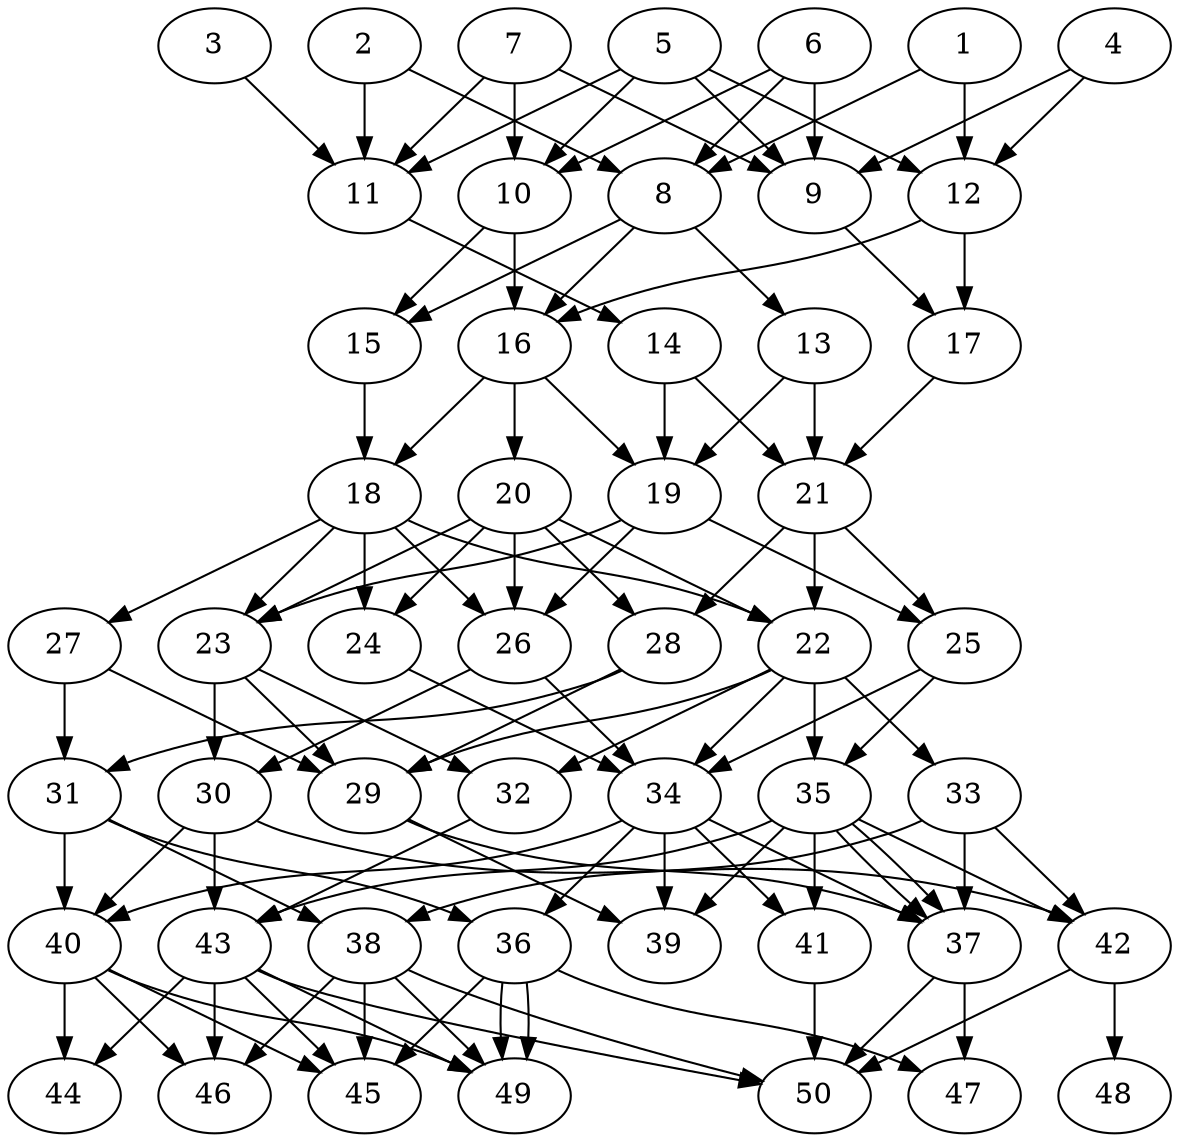 // DAG automatically generated by daggen at Thu Oct  3 14:07:57 2019
// ./daggen --dot -n 50 --ccr 0.4 --fat 0.5 --regular 0.7 --density 0.6 --mindata 5242880 --maxdata 52428800 
digraph G {
  1 [size="111915520", alpha="0.05", expect_size="44766208"] 
  1 -> 8 [size ="44766208"]
  1 -> 12 [size ="44766208"]
  2 [size="25315840", alpha="0.10", expect_size="10126336"] 
  2 -> 8 [size ="10126336"]
  2 -> 11 [size ="10126336"]
  3 [size="17203200", alpha="0.20", expect_size="6881280"] 
  3 -> 11 [size ="6881280"]
  4 [size="83066880", alpha="0.10", expect_size="33226752"] 
  4 -> 9 [size ="33226752"]
  4 -> 12 [size ="33226752"]
  5 [size="119390720", alpha="0.15", expect_size="47756288"] 
  5 -> 9 [size ="47756288"]
  5 -> 10 [size ="47756288"]
  5 -> 11 [size ="47756288"]
  5 -> 12 [size ="47756288"]
  6 [size="123407360", alpha="0.13", expect_size="49362944"] 
  6 -> 8 [size ="49362944"]
  6 -> 9 [size ="49362944"]
  6 -> 10 [size ="49362944"]
  7 [size="45534720", alpha="0.12", expect_size="18213888"] 
  7 -> 9 [size ="18213888"]
  7 -> 10 [size ="18213888"]
  7 -> 11 [size ="18213888"]
  8 [size="64757760", alpha="0.03", expect_size="25903104"] 
  8 -> 13 [size ="25903104"]
  8 -> 15 [size ="25903104"]
  8 -> 16 [size ="25903104"]
  9 [size="90362880", alpha="0.03", expect_size="36145152"] 
  9 -> 17 [size ="36145152"]
  10 [size="39308800", alpha="0.01", expect_size="15723520"] 
  10 -> 15 [size ="15723520"]
  10 -> 16 [size ="15723520"]
  11 [size="14656000", alpha="0.17", expect_size="5862400"] 
  11 -> 14 [size ="5862400"]
  12 [size="41830400", alpha="0.05", expect_size="16732160"] 
  12 -> 16 [size ="16732160"]
  12 -> 17 [size ="16732160"]
  13 [size="101767680", alpha="0.15", expect_size="40707072"] 
  13 -> 19 [size ="40707072"]
  13 -> 21 [size ="40707072"]
  14 [size="98900480", alpha="0.10", expect_size="39560192"] 
  14 -> 19 [size ="39560192"]
  14 -> 21 [size ="39560192"]
  15 [size="39639040", alpha="0.07", expect_size="15855616"] 
  15 -> 18 [size ="15855616"]
  16 [size="126254080", alpha="0.11", expect_size="50501632"] 
  16 -> 18 [size ="50501632"]
  16 -> 19 [size ="50501632"]
  16 -> 20 [size ="50501632"]
  17 [size="85780480", alpha="0.13", expect_size="34312192"] 
  17 -> 21 [size ="34312192"]
  18 [size="37386240", alpha="0.19", expect_size="14954496"] 
  18 -> 22 [size ="14954496"]
  18 -> 23 [size ="14954496"]
  18 -> 24 [size ="14954496"]
  18 -> 26 [size ="14954496"]
  18 -> 27 [size ="14954496"]
  19 [size="56640000", alpha="0.09", expect_size="22656000"] 
  19 -> 23 [size ="22656000"]
  19 -> 25 [size ="22656000"]
  19 -> 26 [size ="22656000"]
  20 [size="76741120", alpha="0.12", expect_size="30696448"] 
  20 -> 22 [size ="30696448"]
  20 -> 23 [size ="30696448"]
  20 -> 24 [size ="30696448"]
  20 -> 26 [size ="30696448"]
  20 -> 28 [size ="30696448"]
  21 [size="80529920", alpha="0.11", expect_size="32211968"] 
  21 -> 22 [size ="32211968"]
  21 -> 25 [size ="32211968"]
  21 -> 28 [size ="32211968"]
  22 [size="60738560", alpha="0.12", expect_size="24295424"] 
  22 -> 29 [size ="24295424"]
  22 -> 32 [size ="24295424"]
  22 -> 33 [size ="24295424"]
  22 -> 34 [size ="24295424"]
  22 -> 35 [size ="24295424"]
  23 [size="87674880", alpha="0.15", expect_size="35069952"] 
  23 -> 29 [size ="35069952"]
  23 -> 30 [size ="35069952"]
  23 -> 32 [size ="35069952"]
  24 [size="60221440", alpha="0.08", expect_size="24088576"] 
  24 -> 34 [size ="24088576"]
  25 [size="120537600", alpha="0.00", expect_size="48215040"] 
  25 -> 34 [size ="48215040"]
  25 -> 35 [size ="48215040"]
  26 [size="44019200", alpha="0.11", expect_size="17607680"] 
  26 -> 30 [size ="17607680"]
  26 -> 34 [size ="17607680"]
  27 [size="110533120", alpha="0.07", expect_size="44213248"] 
  27 -> 29 [size ="44213248"]
  27 -> 31 [size ="44213248"]
  28 [size="69959680", alpha="0.12", expect_size="27983872"] 
  28 -> 29 [size ="27983872"]
  28 -> 31 [size ="27983872"]
  29 [size="62727680", alpha="0.10", expect_size="25091072"] 
  29 -> 37 [size ="25091072"]
  29 -> 39 [size ="25091072"]
  30 [size="117573120", alpha="0.12", expect_size="47029248"] 
  30 -> 40 [size ="47029248"]
  30 -> 42 [size ="47029248"]
  30 -> 43 [size ="47029248"]
  31 [size="69424640", alpha="0.15", expect_size="27769856"] 
  31 -> 36 [size ="27769856"]
  31 -> 38 [size ="27769856"]
  31 -> 40 [size ="27769856"]
  32 [size="17093120", alpha="0.03", expect_size="6837248"] 
  32 -> 43 [size ="6837248"]
  33 [size="90754560", alpha="0.05", expect_size="36301824"] 
  33 -> 37 [size ="36301824"]
  33 -> 38 [size ="36301824"]
  33 -> 42 [size ="36301824"]
  34 [size="58572800", alpha="0.02", expect_size="23429120"] 
  34 -> 36 [size ="23429120"]
  34 -> 37 [size ="23429120"]
  34 -> 39 [size ="23429120"]
  34 -> 40 [size ="23429120"]
  34 -> 41 [size ="23429120"]
  35 [size="108477440", alpha="0.04", expect_size="43390976"] 
  35 -> 37 [size ="43390976"]
  35 -> 37 [size ="43390976"]
  35 -> 39 [size ="43390976"]
  35 -> 41 [size ="43390976"]
  35 -> 42 [size ="43390976"]
  35 -> 43 [size ="43390976"]
  36 [size="110822400", alpha="0.05", expect_size="44328960"] 
  36 -> 45 [size ="44328960"]
  36 -> 47 [size ="44328960"]
  36 -> 49 [size ="44328960"]
  36 -> 49 [size ="44328960"]
  37 [size="57943040", alpha="0.18", expect_size="23177216"] 
  37 -> 47 [size ="23177216"]
  37 -> 50 [size ="23177216"]
  38 [size="100236800", alpha="0.15", expect_size="40094720"] 
  38 -> 45 [size ="40094720"]
  38 -> 46 [size ="40094720"]
  38 -> 49 [size ="40094720"]
  38 -> 50 [size ="40094720"]
  39 [size="53419520", alpha="0.00", expect_size="21367808"] 
  40 [size="112719360", alpha="0.15", expect_size="45087744"] 
  40 -> 44 [size ="45087744"]
  40 -> 45 [size ="45087744"]
  40 -> 46 [size ="45087744"]
  40 -> 49 [size ="45087744"]
  41 [size="68405760", alpha="0.02", expect_size="27362304"] 
  41 -> 50 [size ="27362304"]
  42 [size="39994880", alpha="0.17", expect_size="15997952"] 
  42 -> 48 [size ="15997952"]
  42 -> 50 [size ="15997952"]
  43 [size="56212480", alpha="0.05", expect_size="22484992"] 
  43 -> 44 [size ="22484992"]
  43 -> 45 [size ="22484992"]
  43 -> 46 [size ="22484992"]
  43 -> 49 [size ="22484992"]
  43 -> 50 [size ="22484992"]
  44 [size="87751680", alpha="0.00", expect_size="35100672"] 
  45 [size="102443520", alpha="0.14", expect_size="40977408"] 
  46 [size="126824960", alpha="0.13", expect_size="50729984"] 
  47 [size="38113280", alpha="0.09", expect_size="15245312"] 
  48 [size="26944000", alpha="0.14", expect_size="10777600"] 
  49 [size="117601280", alpha="0.08", expect_size="47040512"] 
  50 [size="117690880", alpha="0.19", expect_size="47076352"] 
}
